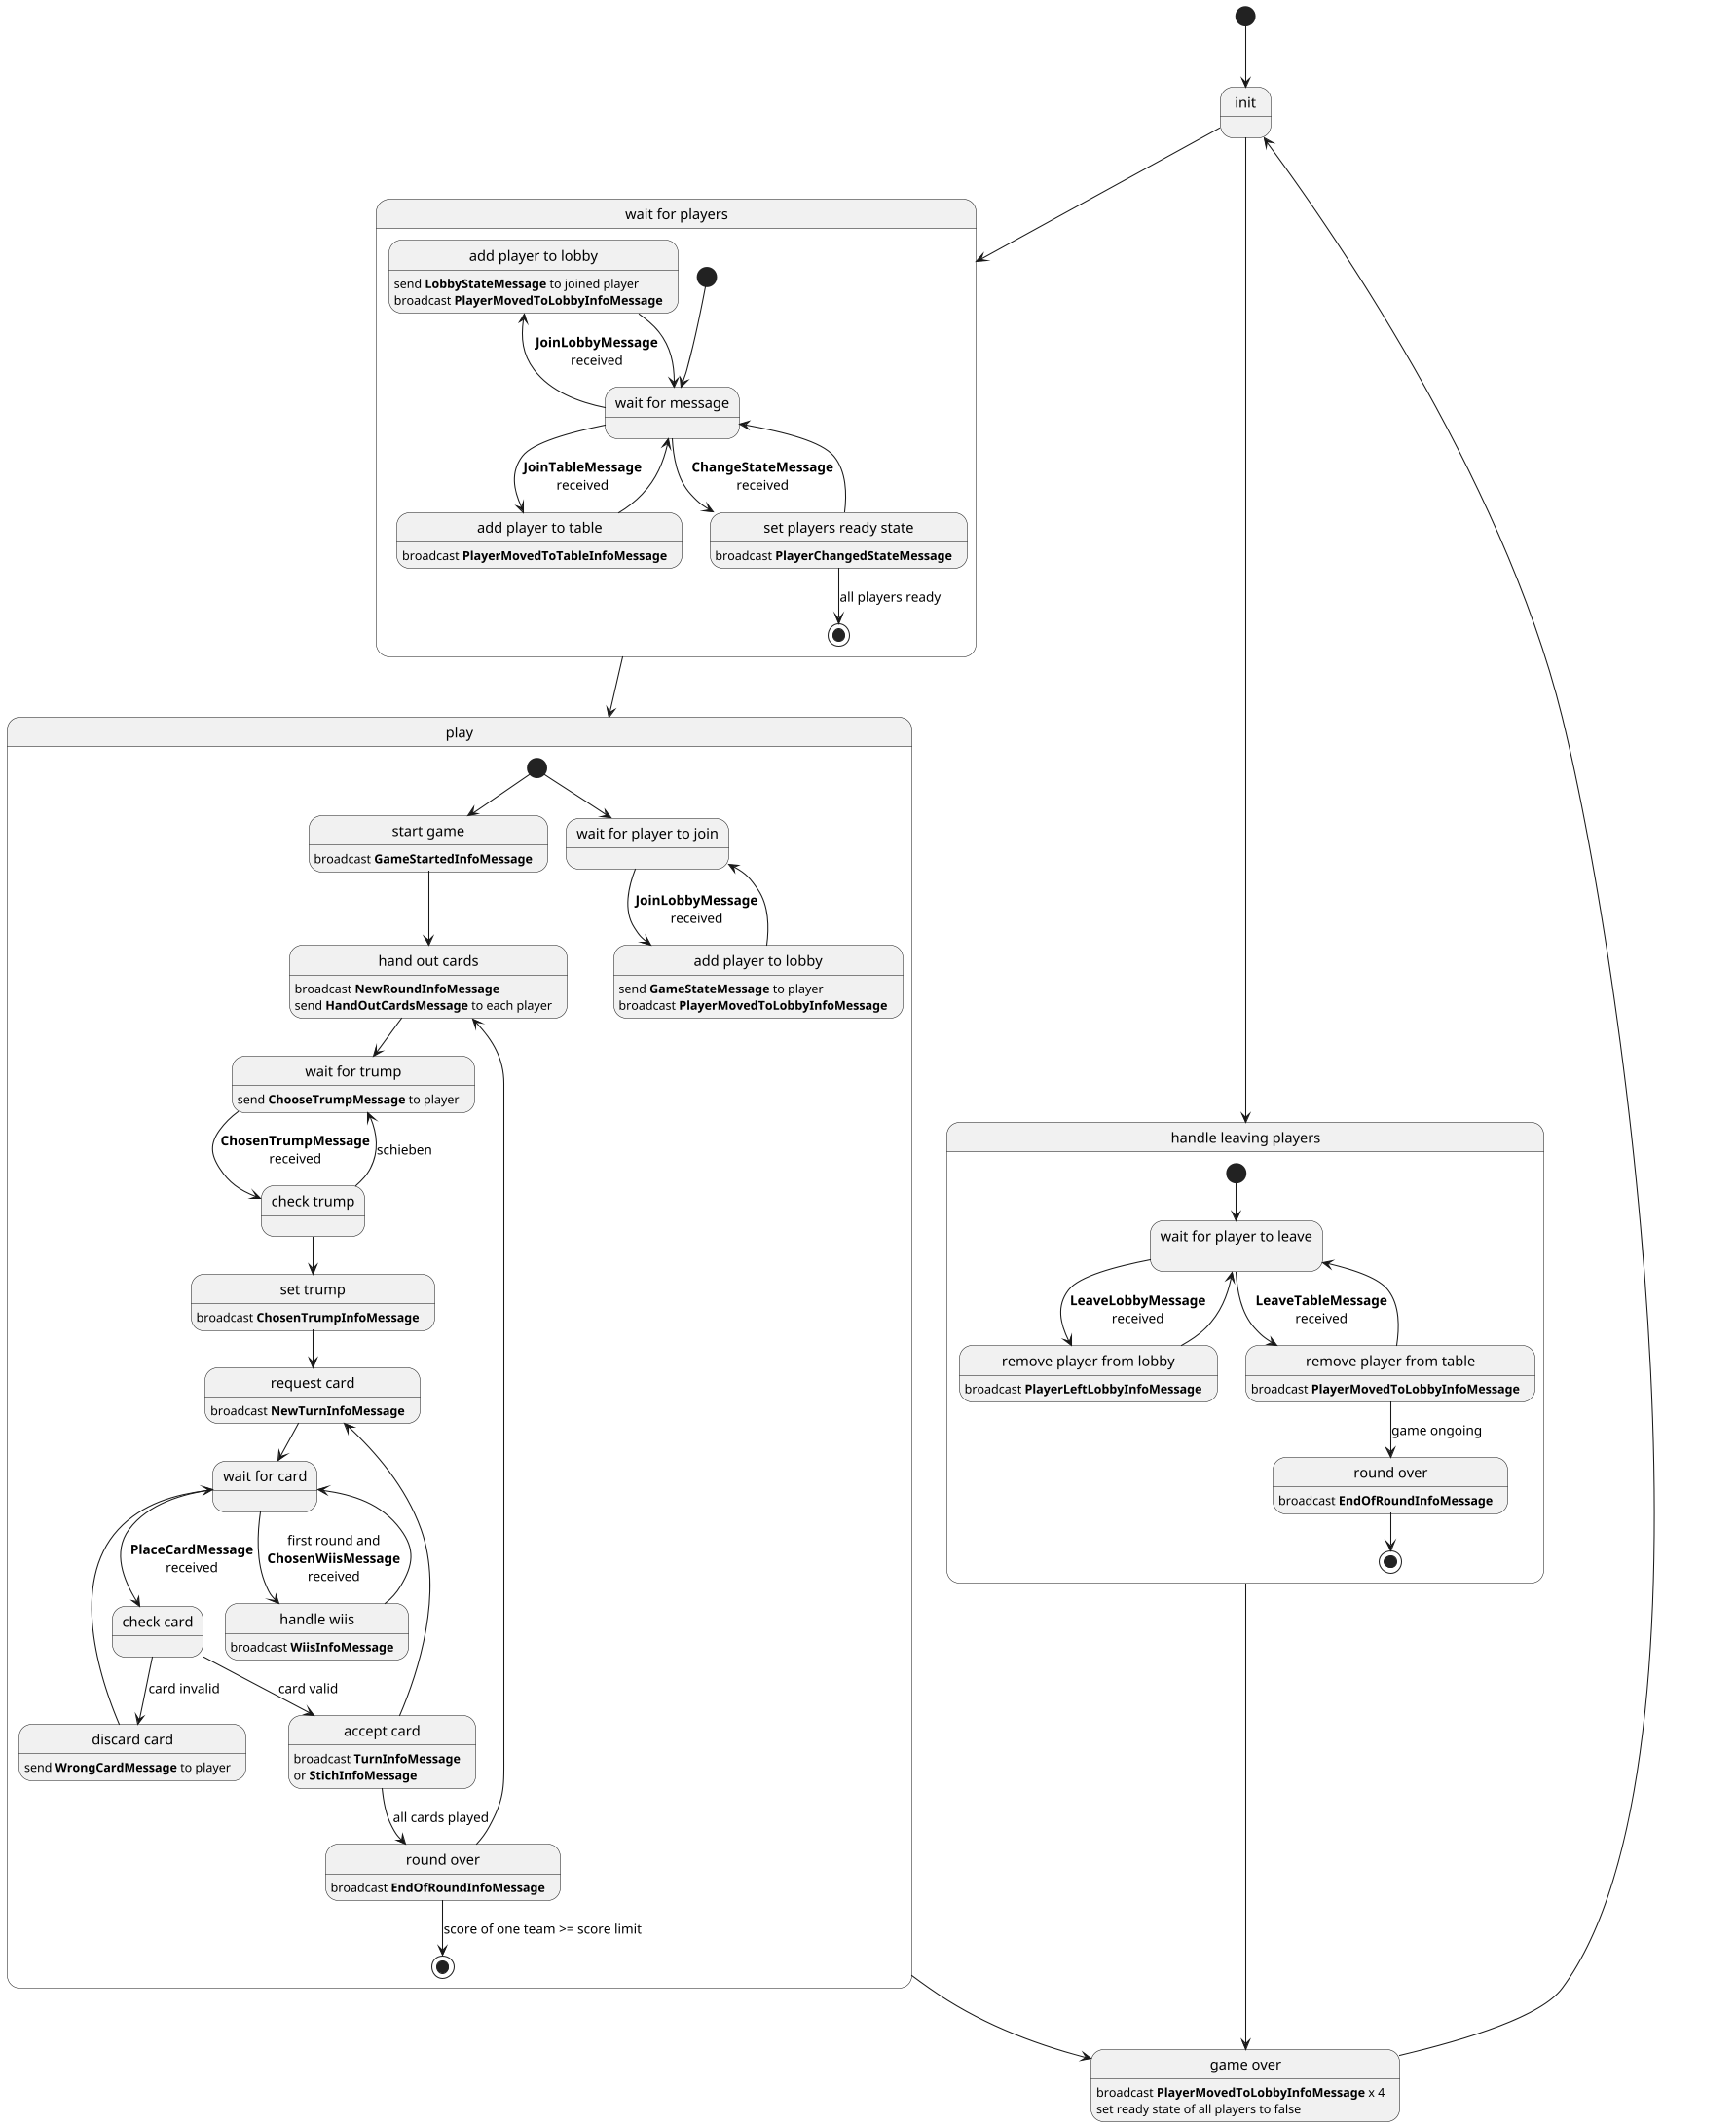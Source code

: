 @startuml
skinparam dpi 100
skinparam shadowing false

[*] --> init
init --> lobby
init --> handleLeave

state "wait for players" as lobby {
      state "wait for message" as waitForMsg
      state "add player to lobby" as addPlayerToLobby :\
      send **LobbyStateMessage** to joined player\nbroadcast **PlayerMovedToLobbyInfoMessage**
      state "add player to table" as addPlayerToTable : broadcast **PlayerMovedToTableInfoMessage**
      state "set players ready state" as setPlayerReadyState : broadcast **PlayerChangedStateMessage**

      [*] --> waitForMsg
      waitForMsg -left-> addPlayerToLobby : **JoinLobbyMessage**\nreceived
      waitForMsg --> addPlayerToTable : **JoinTableMessage**\nreceived
      waitForMsg --> setPlayerReadyState : **ChangeStateMessage**\nreceived
      addPlayerToLobby --> waitForMsg
      addPlayerToTable --> waitForMsg
      setPlayerReadyState --> waitForMsg
      setPlayerReadyState --> [*] : all players ready
}

lobby --> play

state "play" as play {
      state "start game" as startGame : broadcast **GameStartedInfoMessage**
      state "hand out cards" as handOut : \
      broadcast **NewRoundInfoMessage**\nsend **HandOutCardsMessage** to each player
      state "wait for trump" as waitTrump : send **ChooseTrumpMessage** to player
      state "wait for card" as waitForCard
      state "set trump" as setTrump : broadcast **ChosenTrumpInfoMessage**
      state "check trump" as checkTrump
      state "request card" as requestCard : broadcast **NewTurnInfoMessage**
      state "check card" as checkCard
      state "accept card" as acceptCard : \
      broadcast **TurnInfoMessage**\nor **StichInfoMessage**
      state "discard card" as discardCard : send **WrongCardMessage** to player
      state "handle wiis" as handleWiis : broadcast **WiisInfoMessage**
      state "round over" as roundOver : broadcast **EndOfRoundInfoMessage**

      [*] --> startGame
      startGame --> handOut
      handOut --> waitTrump
      waitTrump --> checkTrump : **ChosenTrumpMessage**\nreceived
      checkTrump --> waitTrump : schieben
      checkTrump --> setTrump
      setTrump --> requestCard
      requestCard --> waitForCard
      waitForCard --> checkCard : **PlaceCardMessage**\nreceived
      waitForCard --> handleWiis : first round and\n**ChosenWiisMessage**\nreceived
      handleWiis --> waitForCard
      checkCard --> acceptCard : card valid
      acceptCard --> requestCard
      checkCard --> discardCard : card invalid
      discardCard --> waitForCard
      acceptCard --> roundOver : all cards played
      roundOver --> handOut
      roundOver --> [*] : score of one team >= score limit

      state "wait for player to join" as waitForJoin2
      state "add player to lobby" as addPlayerToLobby2 : \
      send **GameStateMessage** to player\nbroadcast **PlayerMovedToLobbyInfoMessage**

      [*] --> waitForJoin2
      waitForJoin2 --> addPlayerToLobby2 : **JoinLobbyMessage**\nreceived
      addPlayerToLobby2 --> waitForJoin2
}

state "game over" as gameOver : \
broadcast **PlayerMovedToLobbyInfoMessage** x 4\n\
set ready state of all players to false

play --> gameOver
gameOver -up-> init

state "handle leaving players" as handleLeave {
      state "remove player from lobby" as removePlayerFromLobby : broadcast **PlayerLeftLobbyInfoMessage**
      state "remove player from table" as removePlayerFromTable : broadcast **PlayerMovedToLobbyInfoMessage**
      state "wait for player to leave" as waitForLeave
      state "round over" as roundOver2 : broadcast **EndOfRoundInfoMessage**

      [*] --> waitForLeave
      waitForLeave -right-> removePlayerFromLobby : **LeaveLobbyMessage**\nreceived
      removePlayerFromLobby --> waitForLeave
      waitForLeave --> removePlayerFromTable : **LeaveTableMessage**\nreceived
      removePlayerFromTable --> waitForLeave
      removePlayerFromTable --> roundOver2 : game ongoing
      roundOver2 --> [*]
}

handleLeave --> gameOver

@enduml
